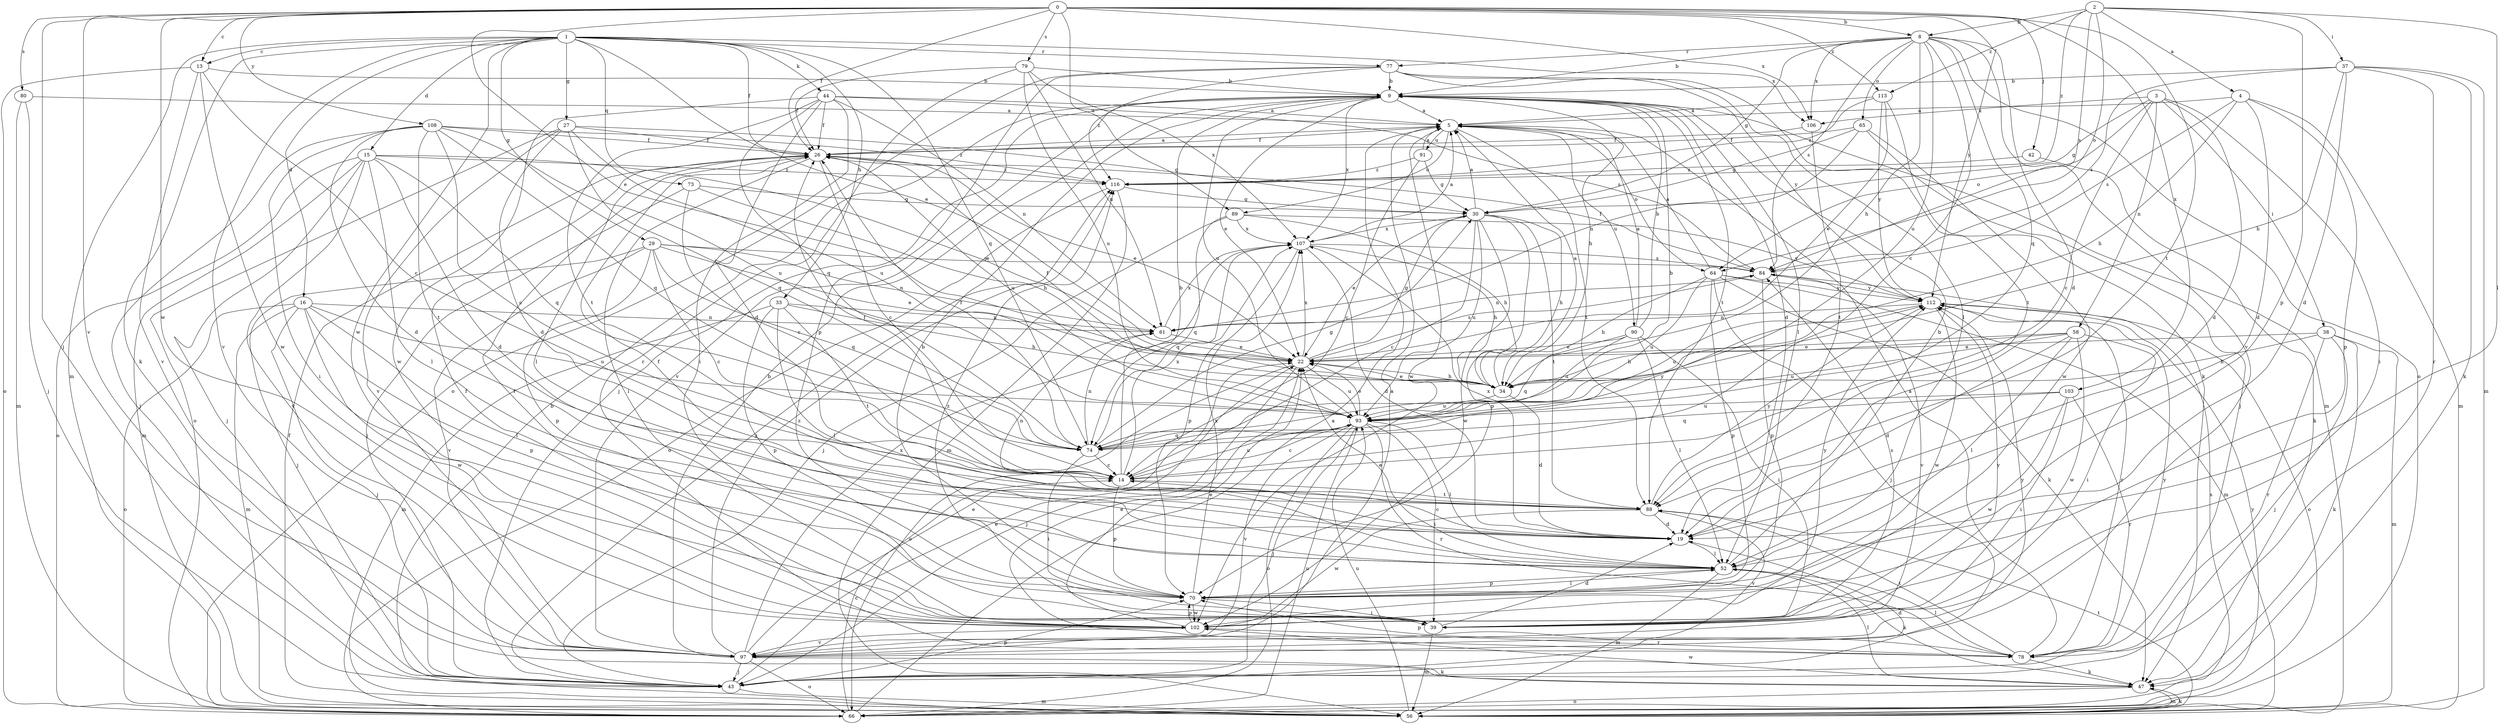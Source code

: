 strict digraph  {
0;
1;
2;
3;
4;
5;
8;
9;
13;
14;
15;
16;
19;
22;
26;
27;
29;
30;
33;
34;
37;
38;
39;
42;
43;
44;
47;
52;
56;
58;
61;
64;
65;
66;
70;
73;
74;
77;
78;
79;
80;
84;
88;
89;
90;
91;
93;
97;
102;
103;
106;
107;
108;
112;
113;
116;
0 -> 8  [label=b];
0 -> 13  [label=c];
0 -> 22  [label=e];
0 -> 26  [label=f];
0 -> 42  [label=j];
0 -> 43  [label=j];
0 -> 79  [label=s];
0 -> 80  [label=s];
0 -> 88  [label=t];
0 -> 89  [label=u];
0 -> 97  [label=v];
0 -> 102  [label=w];
0 -> 103  [label=x];
0 -> 106  [label=x];
0 -> 108  [label=y];
0 -> 112  [label=y];
0 -> 113  [label=z];
1 -> 13  [label=c];
1 -> 15  [label=d];
1 -> 16  [label=d];
1 -> 22  [label=e];
1 -> 26  [label=f];
1 -> 27  [label=g];
1 -> 29  [label=g];
1 -> 33  [label=h];
1 -> 44  [label=k];
1 -> 47  [label=k];
1 -> 56  [label=m];
1 -> 73  [label=q];
1 -> 74  [label=q];
1 -> 77  [label=r];
1 -> 97  [label=v];
1 -> 102  [label=w];
1 -> 106  [label=x];
2 -> 4  [label=a];
2 -> 8  [label=b];
2 -> 37  [label=i];
2 -> 52  [label=l];
2 -> 64  [label=o];
2 -> 70  [label=p];
2 -> 84  [label=s];
2 -> 113  [label=z];
2 -> 116  [label=z];
3 -> 14  [label=c];
3 -> 19  [label=d];
3 -> 30  [label=g];
3 -> 38  [label=i];
3 -> 39  [label=i];
3 -> 58  [label=n];
3 -> 64  [label=o];
3 -> 106  [label=x];
4 -> 5  [label=a];
4 -> 19  [label=d];
4 -> 34  [label=h];
4 -> 56  [label=m];
4 -> 70  [label=p];
4 -> 84  [label=s];
5 -> 26  [label=f];
5 -> 64  [label=o];
5 -> 88  [label=t];
5 -> 89  [label=u];
5 -> 90  [label=u];
5 -> 91  [label=u];
5 -> 102  [label=w];
8 -> 9  [label=b];
8 -> 14  [label=c];
8 -> 19  [label=d];
8 -> 30  [label=g];
8 -> 34  [label=h];
8 -> 65  [label=o];
8 -> 66  [label=o];
8 -> 74  [label=q];
8 -> 77  [label=r];
8 -> 84  [label=s];
8 -> 93  [label=u];
8 -> 97  [label=v];
8 -> 106  [label=x];
9 -> 5  [label=a];
9 -> 19  [label=d];
9 -> 22  [label=e];
9 -> 34  [label=h];
9 -> 43  [label=j];
9 -> 52  [label=l];
9 -> 56  [label=m];
9 -> 88  [label=t];
9 -> 93  [label=u];
9 -> 97  [label=v];
9 -> 107  [label=x];
13 -> 9  [label=b];
13 -> 14  [label=c];
13 -> 66  [label=o];
13 -> 97  [label=v];
13 -> 102  [label=w];
14 -> 9  [label=b];
14 -> 26  [label=f];
14 -> 70  [label=p];
14 -> 88  [label=t];
14 -> 93  [label=u];
14 -> 107  [label=x];
15 -> 19  [label=d];
15 -> 22  [label=e];
15 -> 43  [label=j];
15 -> 52  [label=l];
15 -> 56  [label=m];
15 -> 66  [label=o];
15 -> 74  [label=q];
15 -> 97  [label=v];
15 -> 116  [label=z];
16 -> 43  [label=j];
16 -> 52  [label=l];
16 -> 56  [label=m];
16 -> 61  [label=n];
16 -> 66  [label=o];
16 -> 70  [label=p];
16 -> 93  [label=u];
16 -> 102  [label=w];
19 -> 14  [label=c];
19 -> 52  [label=l];
19 -> 107  [label=x];
22 -> 30  [label=g];
22 -> 34  [label=h];
22 -> 43  [label=j];
22 -> 66  [label=o];
22 -> 84  [label=s];
22 -> 93  [label=u];
22 -> 107  [label=x];
26 -> 5  [label=a];
26 -> 14  [label=c];
26 -> 22  [label=e];
26 -> 39  [label=i];
26 -> 52  [label=l];
26 -> 93  [label=u];
26 -> 116  [label=z];
27 -> 19  [label=d];
27 -> 26  [label=f];
27 -> 30  [label=g];
27 -> 66  [label=o];
27 -> 74  [label=q];
27 -> 93  [label=u];
27 -> 97  [label=v];
29 -> 14  [label=c];
29 -> 22  [label=e];
29 -> 43  [label=j];
29 -> 61  [label=n];
29 -> 70  [label=p];
29 -> 74  [label=q];
29 -> 84  [label=s];
29 -> 97  [label=v];
30 -> 5  [label=a];
30 -> 14  [label=c];
30 -> 22  [label=e];
30 -> 34  [label=h];
30 -> 70  [label=p];
30 -> 88  [label=t];
30 -> 93  [label=u];
30 -> 102  [label=w];
30 -> 107  [label=x];
33 -> 34  [label=h];
33 -> 52  [label=l];
33 -> 56  [label=m];
33 -> 61  [label=n];
33 -> 70  [label=p];
33 -> 88  [label=t];
34 -> 5  [label=a];
34 -> 19  [label=d];
34 -> 22  [label=e];
34 -> 26  [label=f];
34 -> 93  [label=u];
37 -> 9  [label=b];
37 -> 19  [label=d];
37 -> 34  [label=h];
37 -> 47  [label=k];
37 -> 56  [label=m];
37 -> 78  [label=r];
37 -> 84  [label=s];
38 -> 22  [label=e];
38 -> 34  [label=h];
38 -> 43  [label=j];
38 -> 47  [label=k];
38 -> 56  [label=m];
38 -> 78  [label=r];
39 -> 19  [label=d];
39 -> 26  [label=f];
39 -> 56  [label=m];
39 -> 84  [label=s];
39 -> 112  [label=y];
39 -> 116  [label=z];
42 -> 47  [label=k];
42 -> 116  [label=z];
43 -> 19  [label=d];
43 -> 22  [label=e];
43 -> 56  [label=m];
43 -> 70  [label=p];
43 -> 116  [label=z];
44 -> 5  [label=a];
44 -> 19  [label=d];
44 -> 26  [label=f];
44 -> 39  [label=i];
44 -> 61  [label=n];
44 -> 74  [label=q];
44 -> 84  [label=s];
44 -> 88  [label=t];
44 -> 102  [label=w];
47 -> 52  [label=l];
47 -> 56  [label=m];
47 -> 66  [label=o];
47 -> 102  [label=w];
52 -> 9  [label=b];
52 -> 22  [label=e];
52 -> 26  [label=f];
52 -> 47  [label=k];
52 -> 56  [label=m];
52 -> 70  [label=p];
56 -> 9  [label=b];
56 -> 26  [label=f];
56 -> 47  [label=k];
56 -> 88  [label=t];
56 -> 93  [label=u];
58 -> 19  [label=d];
58 -> 22  [label=e];
58 -> 34  [label=h];
58 -> 39  [label=i];
58 -> 52  [label=l];
58 -> 93  [label=u];
58 -> 102  [label=w];
61 -> 22  [label=e];
61 -> 107  [label=x];
64 -> 5  [label=a];
64 -> 34  [label=h];
64 -> 43  [label=j];
64 -> 47  [label=k];
64 -> 56  [label=m];
64 -> 70  [label=p];
64 -> 93  [label=u];
64 -> 112  [label=y];
65 -> 26  [label=f];
65 -> 30  [label=g];
65 -> 43  [label=j];
65 -> 61  [label=n];
65 -> 102  [label=w];
66 -> 5  [label=a];
66 -> 14  [label=c];
66 -> 84  [label=s];
66 -> 93  [label=u];
66 -> 112  [label=y];
70 -> 9  [label=b];
70 -> 39  [label=i];
70 -> 52  [label=l];
70 -> 102  [label=w];
70 -> 107  [label=x];
70 -> 112  [label=y];
73 -> 14  [label=c];
73 -> 30  [label=g];
73 -> 34  [label=h];
73 -> 43  [label=j];
74 -> 9  [label=b];
74 -> 14  [label=c];
74 -> 26  [label=f];
74 -> 30  [label=g];
74 -> 39  [label=i];
74 -> 61  [label=n];
74 -> 112  [label=y];
77 -> 9  [label=b];
77 -> 47  [label=k];
77 -> 52  [label=l];
77 -> 66  [label=o];
77 -> 70  [label=p];
77 -> 112  [label=y];
77 -> 116  [label=z];
78 -> 5  [label=a];
78 -> 22  [label=e];
78 -> 47  [label=k];
78 -> 52  [label=l];
78 -> 70  [label=p];
78 -> 88  [label=t];
78 -> 112  [label=y];
79 -> 9  [label=b];
79 -> 26  [label=f];
79 -> 61  [label=n];
79 -> 78  [label=r];
79 -> 93  [label=u];
79 -> 107  [label=x];
80 -> 5  [label=a];
80 -> 43  [label=j];
80 -> 56  [label=m];
84 -> 26  [label=f];
84 -> 61  [label=n];
84 -> 70  [label=p];
84 -> 97  [label=v];
84 -> 112  [label=y];
88 -> 19  [label=d];
88 -> 61  [label=n];
88 -> 97  [label=v];
88 -> 102  [label=w];
88 -> 112  [label=y];
89 -> 34  [label=h];
89 -> 43  [label=j];
89 -> 74  [label=q];
89 -> 107  [label=x];
89 -> 112  [label=y];
90 -> 5  [label=a];
90 -> 9  [label=b];
90 -> 22  [label=e];
90 -> 39  [label=i];
90 -> 52  [label=l];
90 -> 74  [label=q];
90 -> 93  [label=u];
91 -> 5  [label=a];
91 -> 14  [label=c];
91 -> 30  [label=g];
91 -> 116  [label=z];
93 -> 14  [label=c];
93 -> 22  [label=e];
93 -> 39  [label=i];
93 -> 43  [label=j];
93 -> 52  [label=l];
93 -> 66  [label=o];
93 -> 74  [label=q];
93 -> 78  [label=r];
93 -> 97  [label=v];
97 -> 5  [label=a];
97 -> 9  [label=b];
97 -> 22  [label=e];
97 -> 43  [label=j];
97 -> 47  [label=k];
97 -> 66  [label=o];
97 -> 107  [label=x];
97 -> 112  [label=y];
97 -> 116  [label=z];
102 -> 22  [label=e];
102 -> 26  [label=f];
102 -> 70  [label=p];
102 -> 78  [label=r];
102 -> 97  [label=v];
103 -> 39  [label=i];
103 -> 74  [label=q];
103 -> 78  [label=r];
103 -> 93  [label=u];
103 -> 102  [label=w];
106 -> 26  [label=f];
106 -> 88  [label=t];
107 -> 5  [label=a];
107 -> 19  [label=d];
107 -> 34  [label=h];
107 -> 70  [label=p];
107 -> 74  [label=q];
107 -> 84  [label=s];
108 -> 14  [label=c];
108 -> 19  [label=d];
108 -> 26  [label=f];
108 -> 39  [label=i];
108 -> 43  [label=j];
108 -> 74  [label=q];
108 -> 88  [label=t];
108 -> 93  [label=u];
108 -> 116  [label=z];
112 -> 61  [label=n];
112 -> 66  [label=o];
112 -> 78  [label=r];
112 -> 93  [label=u];
112 -> 102  [label=w];
113 -> 5  [label=a];
113 -> 22  [label=e];
113 -> 88  [label=t];
113 -> 112  [label=y];
113 -> 116  [label=z];
116 -> 30  [label=g];
116 -> 56  [label=m];
116 -> 66  [label=o];
}
